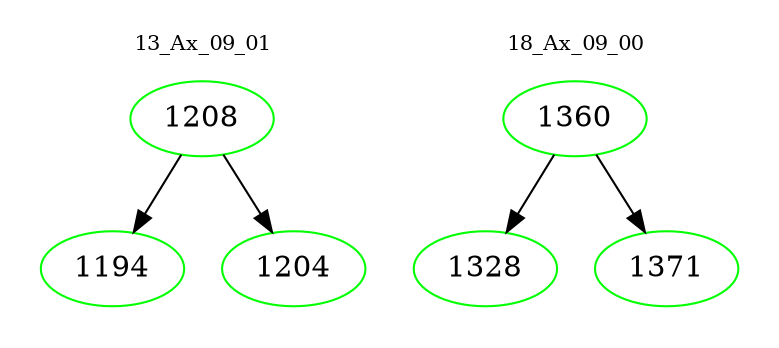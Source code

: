 digraph{
subgraph cluster_0 {
color = white
label = "13_Ax_09_01";
fontsize=10;
T0_1208 [label="1208", color="green"]
T0_1208 -> T0_1194 [color="black"]
T0_1194 [label="1194", color="green"]
T0_1208 -> T0_1204 [color="black"]
T0_1204 [label="1204", color="green"]
}
subgraph cluster_1 {
color = white
label = "18_Ax_09_00";
fontsize=10;
T1_1360 [label="1360", color="green"]
T1_1360 -> T1_1328 [color="black"]
T1_1328 [label="1328", color="green"]
T1_1360 -> T1_1371 [color="black"]
T1_1371 [label="1371", color="green"]
}
}
